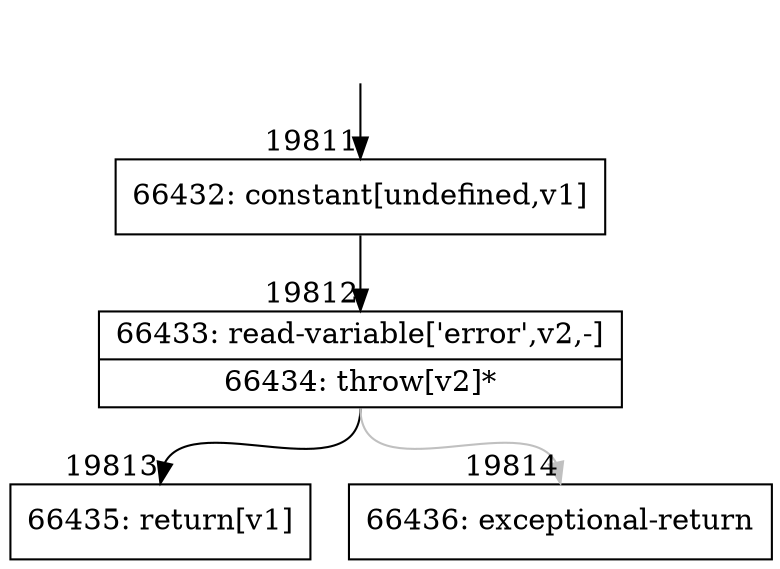 digraph {
rankdir="TD"
BB_entry1714[shape=none,label=""];
BB_entry1714 -> BB19811 [tailport=s, headport=n, headlabel="    19811"]
BB19811 [shape=record label="{66432: constant[undefined,v1]}" ] 
BB19811 -> BB19812 [tailport=s, headport=n, headlabel="      19812"]
BB19812 [shape=record label="{66433: read-variable['error',v2,-]|66434: throw[v2]*}" ] 
BB19812 -> BB19813 [tailport=s, headport=n, headlabel="      19813"]
BB19812 -> BB19814 [tailport=s, headport=n, color=gray, headlabel="      19814"]
BB19813 [shape=record label="{66435: return[v1]}" ] 
BB19814 [shape=record label="{66436: exceptional-return}" ] 
//#$~ 37098
}
